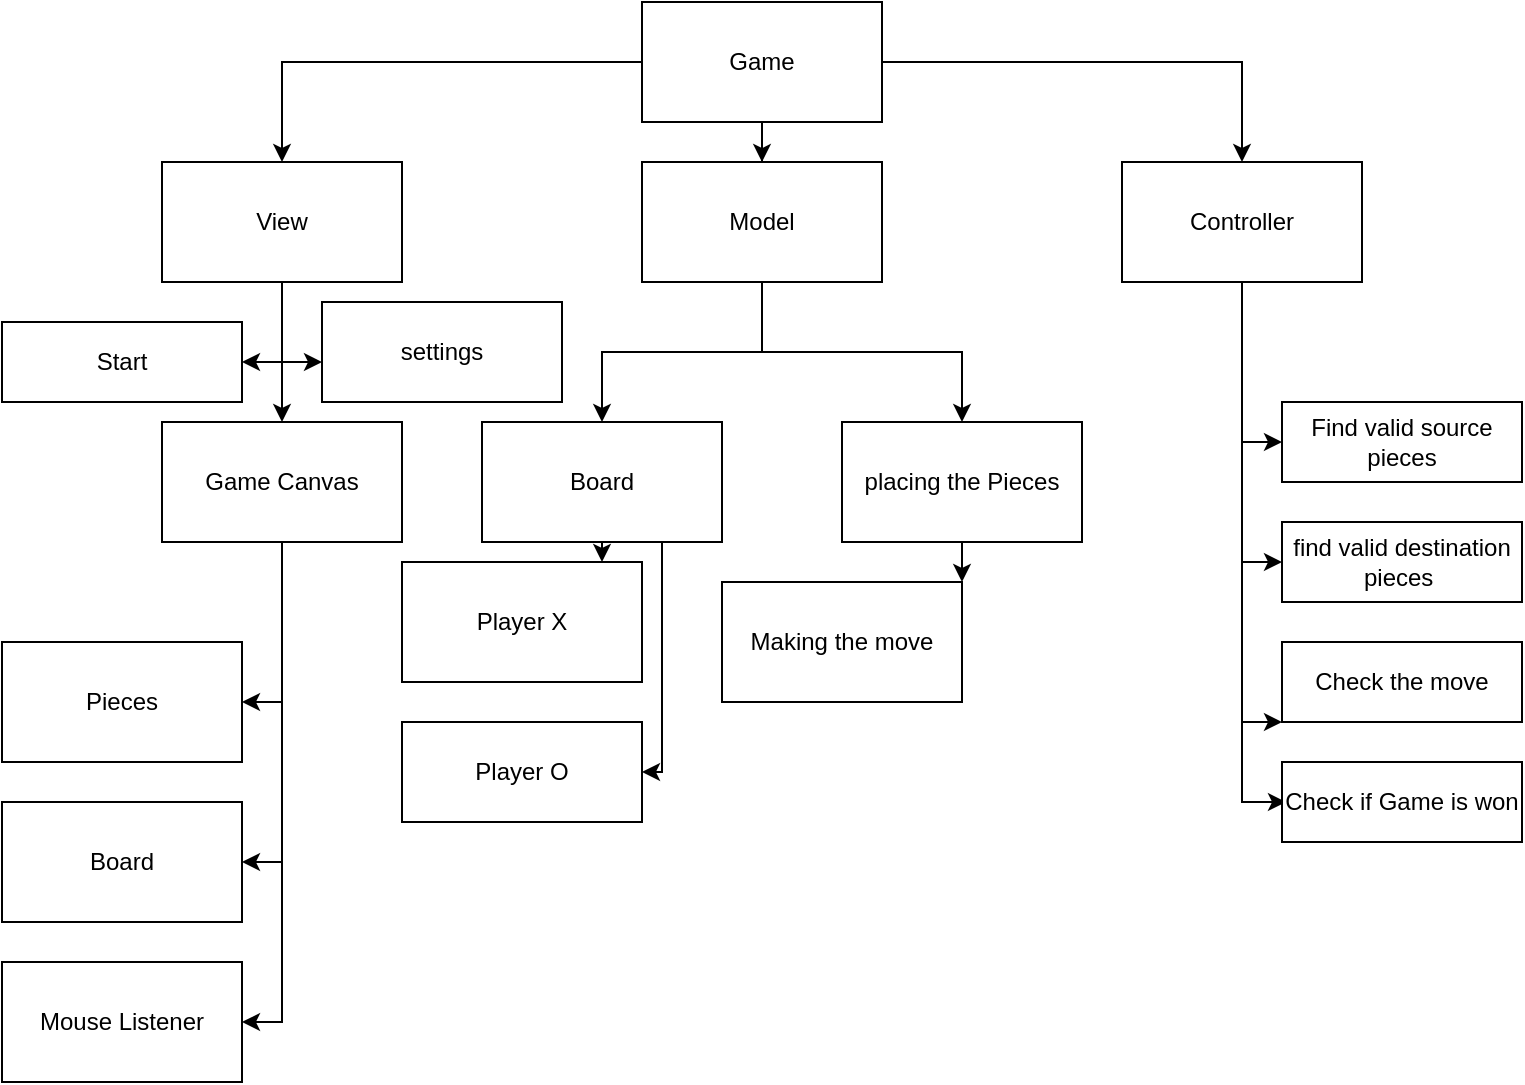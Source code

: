 <mxfile version="13.4.5" type="device"><diagram id="v9cwT8M_jGZ0kD61hHBX" name="Page-1"><mxGraphModel dx="1315" dy="694" grid="1" gridSize="10" guides="1" tooltips="1" connect="1" arrows="1" fold="1" page="1" pageScale="1" pageWidth="850" pageHeight="1100" math="0" shadow="0"><root><mxCell id="0"/><mxCell id="1" parent="0"/><mxCell id="piM6dhMsfyGUIDmAoyg4-15" style="edgeStyle=orthogonalEdgeStyle;rounded=0;orthogonalLoop=1;jettySize=auto;html=1;entryX=0.5;entryY=0;entryDx=0;entryDy=0;" edge="1" parent="1" source="piM6dhMsfyGUIDmAoyg4-1" target="piM6dhMsfyGUIDmAoyg4-4"><mxGeometry relative="1" as="geometry"/></mxCell><mxCell id="piM6dhMsfyGUIDmAoyg4-16" style="edgeStyle=orthogonalEdgeStyle;rounded=0;orthogonalLoop=1;jettySize=auto;html=1;" edge="1" parent="1" source="piM6dhMsfyGUIDmAoyg4-1" target="piM6dhMsfyGUIDmAoyg4-2"><mxGeometry relative="1" as="geometry"/></mxCell><mxCell id="piM6dhMsfyGUIDmAoyg4-17" style="edgeStyle=orthogonalEdgeStyle;rounded=0;orthogonalLoop=1;jettySize=auto;html=1;" edge="1" parent="1" source="piM6dhMsfyGUIDmAoyg4-1" target="piM6dhMsfyGUIDmAoyg4-3"><mxGeometry relative="1" as="geometry"/></mxCell><mxCell id="piM6dhMsfyGUIDmAoyg4-1" value="Game" style="rounded=0;whiteSpace=wrap;html=1;" vertex="1" parent="1"><mxGeometry x="320" y="80" width="120" height="60" as="geometry"/></mxCell><mxCell id="piM6dhMsfyGUIDmAoyg4-35" style="edgeStyle=orthogonalEdgeStyle;rounded=0;orthogonalLoop=1;jettySize=auto;html=1;" edge="1" parent="1" source="piM6dhMsfyGUIDmAoyg4-2" target="piM6dhMsfyGUIDmAoyg4-34"><mxGeometry relative="1" as="geometry"/></mxCell><mxCell id="piM6dhMsfyGUIDmAoyg4-42" style="edgeStyle=orthogonalEdgeStyle;rounded=0;orthogonalLoop=1;jettySize=auto;html=1;" edge="1" parent="1" source="piM6dhMsfyGUIDmAoyg4-2" target="piM6dhMsfyGUIDmAoyg4-41"><mxGeometry relative="1" as="geometry"/></mxCell><mxCell id="piM6dhMsfyGUIDmAoyg4-2" value="Model" style="rounded=0;whiteSpace=wrap;html=1;" vertex="1" parent="1"><mxGeometry x="320" y="160" width="120" height="60" as="geometry"/></mxCell><mxCell id="piM6dhMsfyGUIDmAoyg4-19" style="edgeStyle=orthogonalEdgeStyle;rounded=0;orthogonalLoop=1;jettySize=auto;html=1;" edge="1" parent="1" source="piM6dhMsfyGUIDmAoyg4-3" target="piM6dhMsfyGUIDmAoyg4-18"><mxGeometry relative="1" as="geometry"><Array as="points"><mxPoint x="620" y="300"/></Array></mxGeometry></mxCell><mxCell id="piM6dhMsfyGUIDmAoyg4-22" style="edgeStyle=orthogonalEdgeStyle;rounded=0;orthogonalLoop=1;jettySize=auto;html=1;entryX=0;entryY=0.5;entryDx=0;entryDy=0;" edge="1" parent="1" source="piM6dhMsfyGUIDmAoyg4-3" target="piM6dhMsfyGUIDmAoyg4-20"><mxGeometry relative="1" as="geometry"/></mxCell><mxCell id="piM6dhMsfyGUIDmAoyg4-25" style="edgeStyle=orthogonalEdgeStyle;rounded=0;orthogonalLoop=1;jettySize=auto;html=1;" edge="1" parent="1" source="piM6dhMsfyGUIDmAoyg4-3" target="piM6dhMsfyGUIDmAoyg4-24"><mxGeometry relative="1" as="geometry"><Array as="points"><mxPoint x="620" y="440"/></Array></mxGeometry></mxCell><mxCell id="piM6dhMsfyGUIDmAoyg4-28" style="edgeStyle=orthogonalEdgeStyle;rounded=0;orthogonalLoop=1;jettySize=auto;html=1;exitX=0.5;exitY=1;exitDx=0;exitDy=0;" edge="1" parent="1" source="piM6dhMsfyGUIDmAoyg4-3"><mxGeometry relative="1" as="geometry"><mxPoint x="622" y="220" as="sourcePoint"/><mxPoint x="642" y="480" as="targetPoint"/><Array as="points"><mxPoint x="620" y="480"/></Array></mxGeometry></mxCell><mxCell id="piM6dhMsfyGUIDmAoyg4-3" value="Controller" style="rounded=0;whiteSpace=wrap;html=1;" vertex="1" parent="1"><mxGeometry x="560" y="160" width="120" height="60" as="geometry"/></mxCell><mxCell id="piM6dhMsfyGUIDmAoyg4-7" style="edgeStyle=orthogonalEdgeStyle;rounded=0;orthogonalLoop=1;jettySize=auto;html=1;" edge="1" parent="1" source="piM6dhMsfyGUIDmAoyg4-4" target="piM6dhMsfyGUIDmAoyg4-6"><mxGeometry relative="1" as="geometry"/></mxCell><mxCell id="piM6dhMsfyGUIDmAoyg4-31" style="edgeStyle=orthogonalEdgeStyle;rounded=0;orthogonalLoop=1;jettySize=auto;html=1;" edge="1" parent="1" source="piM6dhMsfyGUIDmAoyg4-4" target="piM6dhMsfyGUIDmAoyg4-30"><mxGeometry relative="1" as="geometry"><Array as="points"><mxPoint x="140" y="260"/></Array></mxGeometry></mxCell><mxCell id="piM6dhMsfyGUIDmAoyg4-33" style="edgeStyle=orthogonalEdgeStyle;rounded=0;orthogonalLoop=1;jettySize=auto;html=1;" edge="1" parent="1" source="piM6dhMsfyGUIDmAoyg4-4" target="piM6dhMsfyGUIDmAoyg4-32"><mxGeometry relative="1" as="geometry"><Array as="points"><mxPoint x="140" y="260"/></Array></mxGeometry></mxCell><mxCell id="piM6dhMsfyGUIDmAoyg4-4" value="View" style="rounded=0;whiteSpace=wrap;html=1;" vertex="1" parent="1"><mxGeometry x="80" y="160" width="120" height="60" as="geometry"/></mxCell><mxCell id="piM6dhMsfyGUIDmAoyg4-9" style="edgeStyle=orthogonalEdgeStyle;rounded=0;orthogonalLoop=1;jettySize=auto;html=1;" edge="1" parent="1" source="piM6dhMsfyGUIDmAoyg4-6" target="piM6dhMsfyGUIDmAoyg4-8"><mxGeometry relative="1" as="geometry"><Array as="points"><mxPoint x="140" y="430"/></Array></mxGeometry></mxCell><mxCell id="piM6dhMsfyGUIDmAoyg4-11" style="edgeStyle=orthogonalEdgeStyle;rounded=0;orthogonalLoop=1;jettySize=auto;html=1;" edge="1" parent="1" source="piM6dhMsfyGUIDmAoyg4-6" target="piM6dhMsfyGUIDmAoyg4-10"><mxGeometry relative="1" as="geometry"><Array as="points"><mxPoint x="140" y="510"/></Array></mxGeometry></mxCell><mxCell id="piM6dhMsfyGUIDmAoyg4-14" style="edgeStyle=orthogonalEdgeStyle;rounded=0;orthogonalLoop=1;jettySize=auto;html=1;" edge="1" parent="1" source="piM6dhMsfyGUIDmAoyg4-6" target="piM6dhMsfyGUIDmAoyg4-13"><mxGeometry relative="1" as="geometry"><Array as="points"><mxPoint x="140" y="590"/></Array></mxGeometry></mxCell><mxCell id="piM6dhMsfyGUIDmAoyg4-6" value="Game Canvas" style="rounded=0;whiteSpace=wrap;html=1;" vertex="1" parent="1"><mxGeometry x="80" y="290" width="120" height="60" as="geometry"/></mxCell><mxCell id="piM6dhMsfyGUIDmAoyg4-8" value="Pieces" style="rounded=0;whiteSpace=wrap;html=1;" vertex="1" parent="1"><mxGeometry y="400" width="120" height="60" as="geometry"/></mxCell><mxCell id="piM6dhMsfyGUIDmAoyg4-10" value="Board" style="rounded=0;whiteSpace=wrap;html=1;" vertex="1" parent="1"><mxGeometry y="480" width="120" height="60" as="geometry"/></mxCell><mxCell id="piM6dhMsfyGUIDmAoyg4-13" value="Mouse Listener" style="rounded=0;whiteSpace=wrap;html=1;" vertex="1" parent="1"><mxGeometry y="560" width="120" height="60" as="geometry"/></mxCell><mxCell id="piM6dhMsfyGUIDmAoyg4-18" value="Find valid source pieces" style="rounded=0;whiteSpace=wrap;html=1;" vertex="1" parent="1"><mxGeometry x="640" y="280" width="120" height="40" as="geometry"/></mxCell><mxCell id="piM6dhMsfyGUIDmAoyg4-20" value="find valid destination pieces&amp;nbsp;" style="rounded=0;whiteSpace=wrap;html=1;" vertex="1" parent="1"><mxGeometry x="640" y="340" width="120" height="40" as="geometry"/></mxCell><mxCell id="piM6dhMsfyGUIDmAoyg4-24" value="Check the move" style="rounded=0;whiteSpace=wrap;html=1;" vertex="1" parent="1"><mxGeometry x="640" y="400" width="120" height="40" as="geometry"/></mxCell><mxCell id="piM6dhMsfyGUIDmAoyg4-27" value="Check if Game is won" style="rounded=0;whiteSpace=wrap;html=1;" vertex="1" parent="1"><mxGeometry x="640" y="460" width="120" height="40" as="geometry"/></mxCell><mxCell id="piM6dhMsfyGUIDmAoyg4-30" value="settings" style="rounded=0;whiteSpace=wrap;html=1;" vertex="1" parent="1"><mxGeometry x="160" y="230" width="120" height="50" as="geometry"/></mxCell><mxCell id="piM6dhMsfyGUIDmAoyg4-32" value="Start" style="rounded=0;whiteSpace=wrap;html=1;" vertex="1" parent="1"><mxGeometry y="240" width="120" height="40" as="geometry"/></mxCell><mxCell id="piM6dhMsfyGUIDmAoyg4-37" style="edgeStyle=orthogonalEdgeStyle;rounded=0;orthogonalLoop=1;jettySize=auto;html=1;" edge="1" parent="1" source="piM6dhMsfyGUIDmAoyg4-34" target="piM6dhMsfyGUIDmAoyg4-36"><mxGeometry relative="1" as="geometry"><Array as="points"><mxPoint x="290" y="350"/><mxPoint x="290" y="350"/></Array></mxGeometry></mxCell><mxCell id="piM6dhMsfyGUIDmAoyg4-40" style="edgeStyle=orthogonalEdgeStyle;rounded=0;orthogonalLoop=1;jettySize=auto;html=1;" edge="1" parent="1" source="piM6dhMsfyGUIDmAoyg4-34" target="piM6dhMsfyGUIDmAoyg4-39"><mxGeometry relative="1" as="geometry"><Array as="points"><mxPoint x="330" y="465"/></Array></mxGeometry></mxCell><mxCell id="piM6dhMsfyGUIDmAoyg4-34" value="Board" style="rounded=0;whiteSpace=wrap;html=1;" vertex="1" parent="1"><mxGeometry x="240" y="290" width="120" height="60" as="geometry"/></mxCell><mxCell id="piM6dhMsfyGUIDmAoyg4-36" value="Player X" style="rounded=0;whiteSpace=wrap;html=1;" vertex="1" parent="1"><mxGeometry x="200" y="360" width="120" height="60" as="geometry"/></mxCell><mxCell id="piM6dhMsfyGUIDmAoyg4-39" value="Player O" style="rounded=0;whiteSpace=wrap;html=1;" vertex="1" parent="1"><mxGeometry x="200" y="440" width="120" height="50" as="geometry"/></mxCell><mxCell id="piM6dhMsfyGUIDmAoyg4-44" style="edgeStyle=orthogonalEdgeStyle;rounded=0;orthogonalLoop=1;jettySize=auto;html=1;" edge="1" parent="1" source="piM6dhMsfyGUIDmAoyg4-41" target="piM6dhMsfyGUIDmAoyg4-43"><mxGeometry relative="1" as="geometry"><Array as="points"><mxPoint x="420" y="370"/></Array></mxGeometry></mxCell><mxCell id="piM6dhMsfyGUIDmAoyg4-41" value="placing the Pieces" style="rounded=0;whiteSpace=wrap;html=1;" vertex="1" parent="1"><mxGeometry x="420" y="290" width="120" height="60" as="geometry"/></mxCell><mxCell id="piM6dhMsfyGUIDmAoyg4-43" value="Making the move" style="rounded=0;whiteSpace=wrap;html=1;" vertex="1" parent="1"><mxGeometry x="360" y="370" width="120" height="60" as="geometry"/></mxCell></root></mxGraphModel></diagram></mxfile>